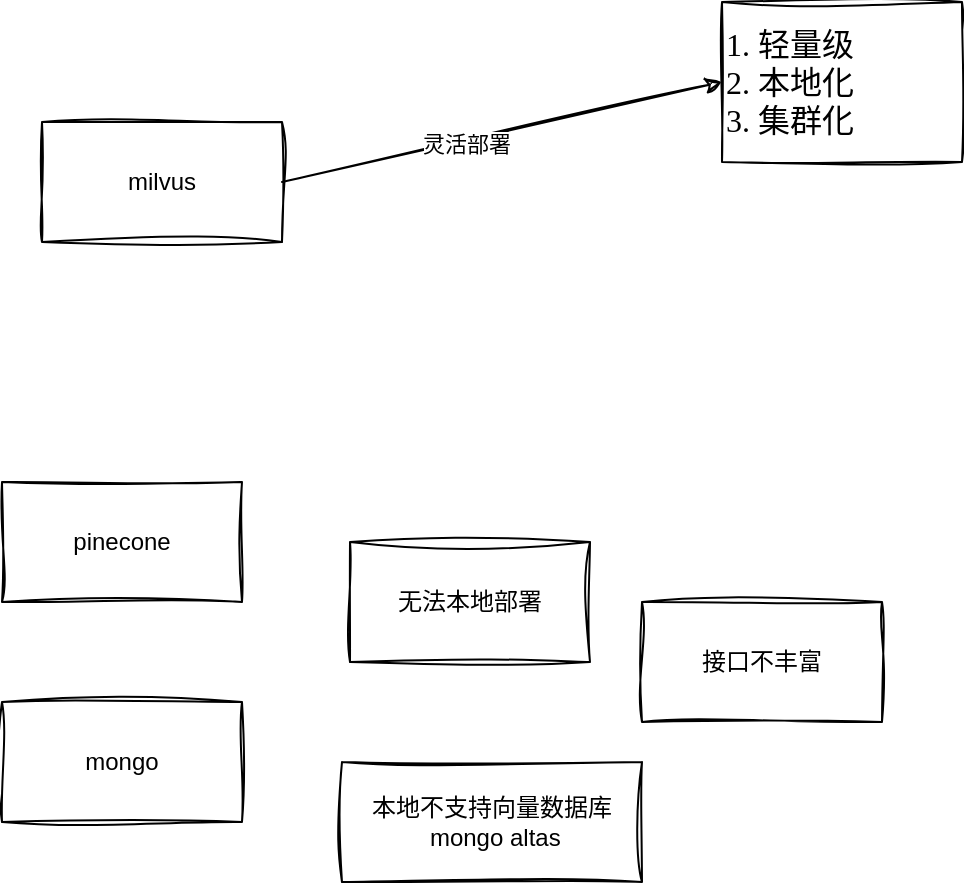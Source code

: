 <mxfile version="26.2.13">
  <diagram name="第 1 页" id="ckp2Xpnx7AianlPeY4VO">
    <mxGraphModel dx="1428" dy="743" grid="1" gridSize="10" guides="1" tooltips="1" connect="1" arrows="1" fold="1" page="1" pageScale="1" pageWidth="827" pageHeight="1169" math="0" shadow="0">
      <root>
        <mxCell id="0" />
        <mxCell id="1" parent="0" />
        <mxCell id="DndpLsclEAxI7whHIhpK-1" value="milvus" style="rounded=0;whiteSpace=wrap;html=1;sketch=1;curveFitting=1;jiggle=2;" vertex="1" parent="1">
          <mxGeometry x="140" y="150" width="120" height="60" as="geometry" />
        </mxCell>
        <mxCell id="DndpLsclEAxI7whHIhpK-2" value="&lt;font style=&quot;font-size: 16px;&quot; face=&quot;Lucida Console&quot;&gt;1.&amp;nbsp;轻量级&lt;/font&gt;&lt;div&gt;&lt;font style=&quot;font-size: 16px;&quot; face=&quot;Lucida Console&quot;&gt;2. 本地化&lt;/font&gt;&lt;/div&gt;&lt;div&gt;&lt;font style=&quot;font-size: 16px;&quot; face=&quot;Lucida Console&quot;&gt;3. 集群化&lt;/font&gt;&lt;/div&gt;" style="rounded=0;whiteSpace=wrap;html=1;align=left;sketch=1;curveFitting=1;jiggle=2;" vertex="1" parent="1">
          <mxGeometry x="480" y="90" width="120" height="80" as="geometry" />
        </mxCell>
        <mxCell id="DndpLsclEAxI7whHIhpK-5" value="" style="endArrow=classic;html=1;rounded=0;entryX=0;entryY=0.5;entryDx=0;entryDy=0;exitX=1;exitY=0.5;exitDx=0;exitDy=0;sketch=1;curveFitting=1;jiggle=2;" edge="1" parent="1" source="DndpLsclEAxI7whHIhpK-1" target="DndpLsclEAxI7whHIhpK-2">
          <mxGeometry width="50" height="50" relative="1" as="geometry">
            <mxPoint x="381" y="550" as="sourcePoint" />
            <mxPoint x="431" y="500" as="targetPoint" />
          </mxGeometry>
        </mxCell>
        <mxCell id="DndpLsclEAxI7whHIhpK-6" value="灵活部署" style="edgeLabel;html=1;align=center;verticalAlign=middle;resizable=0;points=[];" vertex="1" connectable="0" parent="DndpLsclEAxI7whHIhpK-5">
          <mxGeometry x="-0.165" y="-2" relative="1" as="geometry">
            <mxPoint as="offset" />
          </mxGeometry>
        </mxCell>
        <mxCell id="DndpLsclEAxI7whHIhpK-7" value="pinecone" style="rounded=0;whiteSpace=wrap;html=1;sketch=1;curveFitting=1;jiggle=2;" vertex="1" parent="1">
          <mxGeometry x="120" y="330" width="120" height="60" as="geometry" />
        </mxCell>
        <mxCell id="DndpLsclEAxI7whHIhpK-8" value="mongo" style="rounded=0;whiteSpace=wrap;html=1;sketch=1;curveFitting=1;jiggle=2;" vertex="1" parent="1">
          <mxGeometry x="120" y="440" width="120" height="60" as="geometry" />
        </mxCell>
        <mxCell id="DndpLsclEAxI7whHIhpK-9" value="无法本地部署" style="rounded=0;whiteSpace=wrap;html=1;sketch=1;curveFitting=1;jiggle=2;" vertex="1" parent="1">
          <mxGeometry x="294" y="360" width="120" height="60" as="geometry" />
        </mxCell>
        <mxCell id="DndpLsclEAxI7whHIhpK-10" value="本地不支持向量数据库&lt;div&gt;&amp;nbsp;mongo altas&lt;/div&gt;" style="rounded=0;whiteSpace=wrap;html=1;sketch=1;curveFitting=1;jiggle=2;" vertex="1" parent="1">
          <mxGeometry x="290" y="470" width="150" height="60" as="geometry" />
        </mxCell>
        <mxCell id="DndpLsclEAxI7whHIhpK-11" value="接口不丰富" style="rounded=0;whiteSpace=wrap;html=1;sketch=1;curveFitting=1;jiggle=2;" vertex="1" parent="1">
          <mxGeometry x="440" y="390" width="120" height="60" as="geometry" />
        </mxCell>
      </root>
    </mxGraphModel>
  </diagram>
</mxfile>
